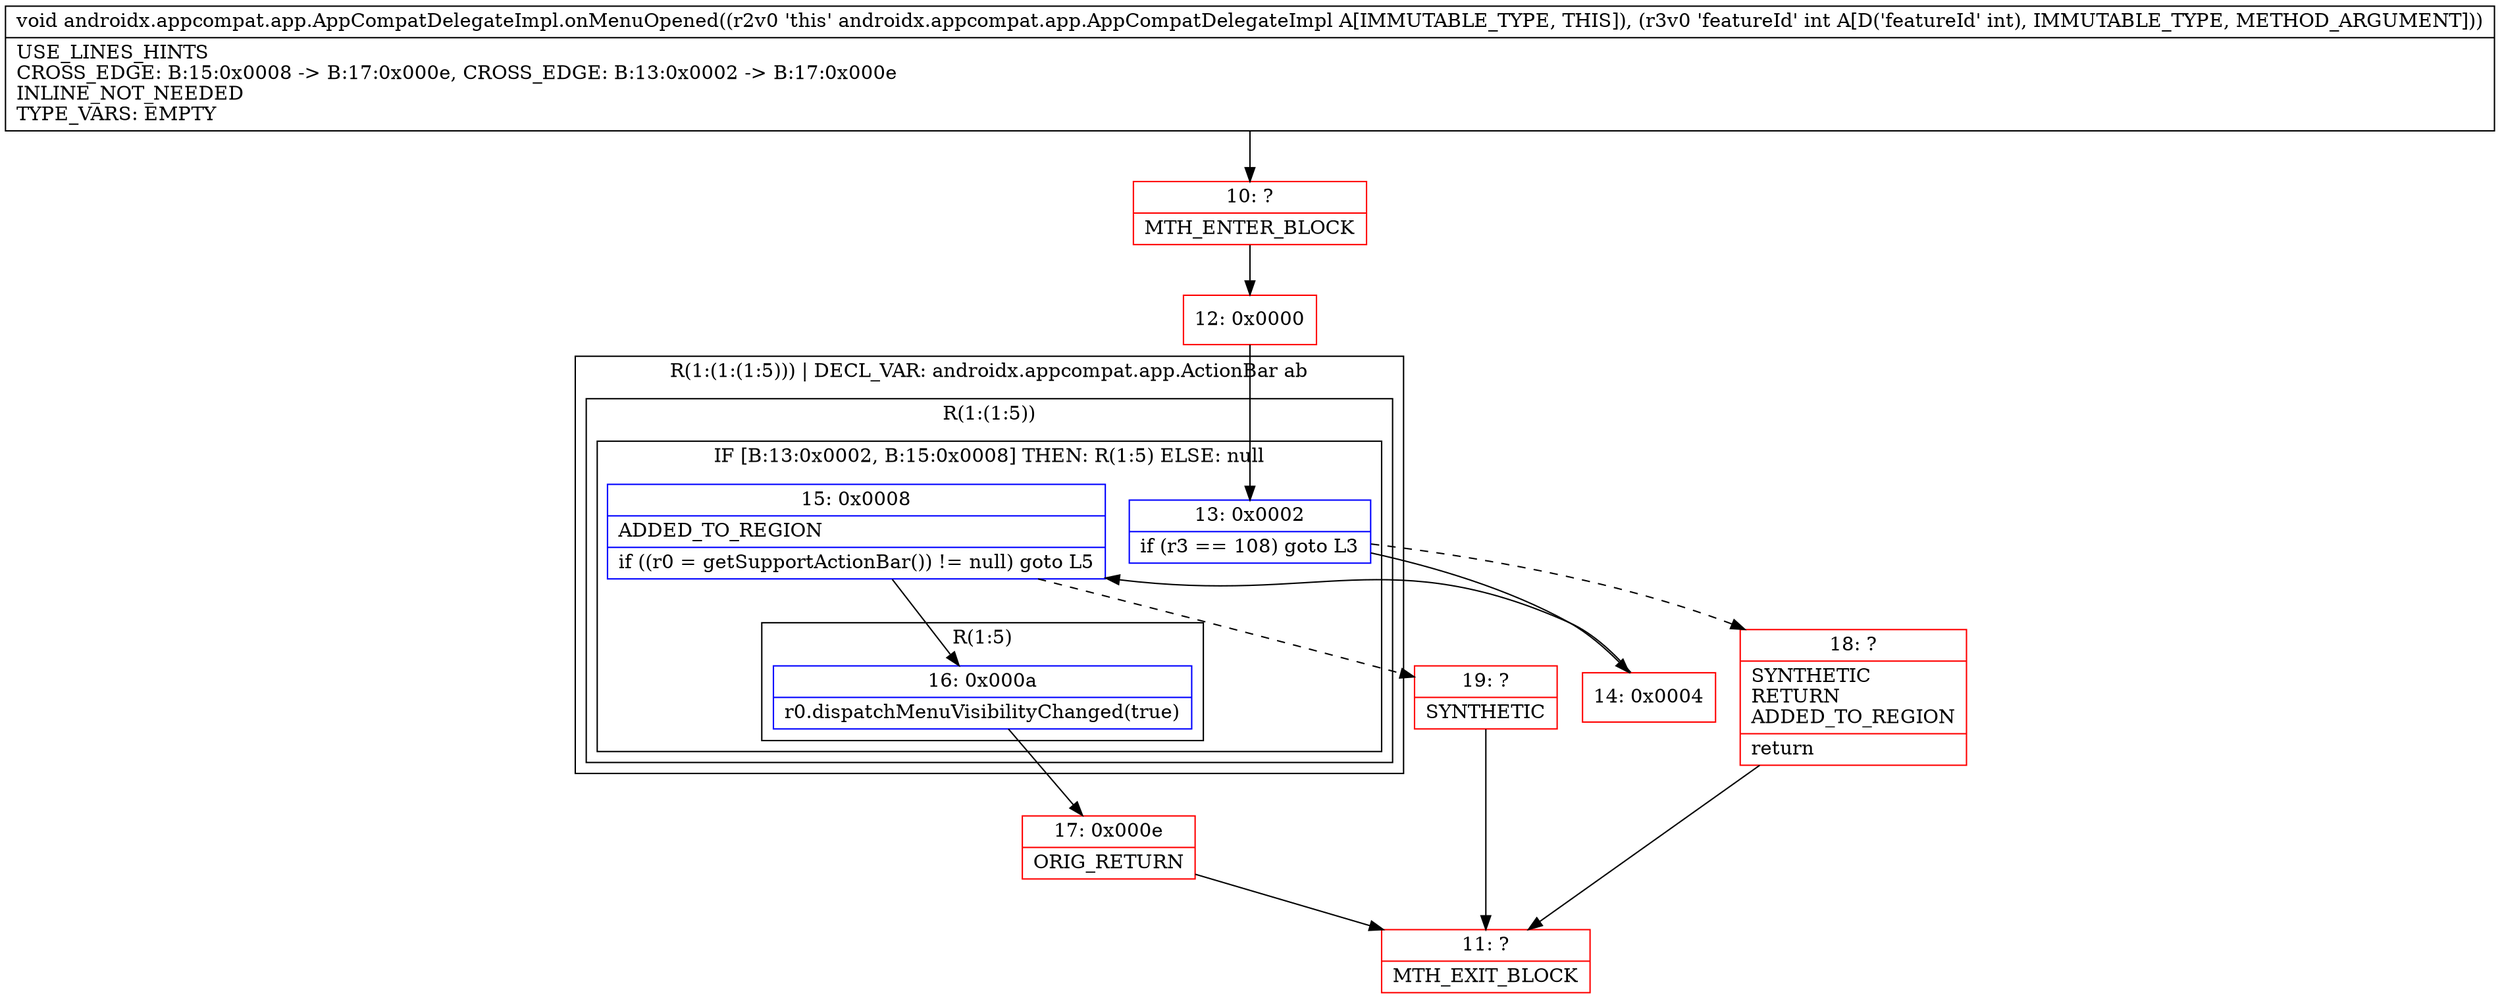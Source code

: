 digraph "CFG forandroidx.appcompat.app.AppCompatDelegateImpl.onMenuOpened(I)V" {
subgraph cluster_Region_1189643569 {
label = "R(1:(1:(1:5))) | DECL_VAR: androidx.appcompat.app.ActionBar ab\l";
node [shape=record,color=blue];
subgraph cluster_Region_1394826560 {
label = "R(1:(1:5))";
node [shape=record,color=blue];
subgraph cluster_IfRegion_1104332647 {
label = "IF [B:13:0x0002, B:15:0x0008] THEN: R(1:5) ELSE: null";
node [shape=record,color=blue];
Node_13 [shape=record,label="{13\:\ 0x0002|if (r3 == 108) goto L3\l}"];
Node_15 [shape=record,label="{15\:\ 0x0008|ADDED_TO_REGION\l|if ((r0 = getSupportActionBar()) != null) goto L5\l}"];
subgraph cluster_Region_1107111946 {
label = "R(1:5)";
node [shape=record,color=blue];
Node_16 [shape=record,label="{16\:\ 0x000a|r0.dispatchMenuVisibilityChanged(true)\l}"];
}
}
}
}
Node_10 [shape=record,color=red,label="{10\:\ ?|MTH_ENTER_BLOCK\l}"];
Node_12 [shape=record,color=red,label="{12\:\ 0x0000}"];
Node_14 [shape=record,color=red,label="{14\:\ 0x0004}"];
Node_17 [shape=record,color=red,label="{17\:\ 0x000e|ORIG_RETURN\l}"];
Node_11 [shape=record,color=red,label="{11\:\ ?|MTH_EXIT_BLOCK\l}"];
Node_19 [shape=record,color=red,label="{19\:\ ?|SYNTHETIC\l}"];
Node_18 [shape=record,color=red,label="{18\:\ ?|SYNTHETIC\lRETURN\lADDED_TO_REGION\l|return\l}"];
MethodNode[shape=record,label="{void androidx.appcompat.app.AppCompatDelegateImpl.onMenuOpened((r2v0 'this' androidx.appcompat.app.AppCompatDelegateImpl A[IMMUTABLE_TYPE, THIS]), (r3v0 'featureId' int A[D('featureId' int), IMMUTABLE_TYPE, METHOD_ARGUMENT]))  | USE_LINES_HINTS\lCROSS_EDGE: B:15:0x0008 \-\> B:17:0x000e, CROSS_EDGE: B:13:0x0002 \-\> B:17:0x000e\lINLINE_NOT_NEEDED\lTYPE_VARS: EMPTY\l}"];
MethodNode -> Node_10;Node_13 -> Node_14;
Node_13 -> Node_18[style=dashed];
Node_15 -> Node_16;
Node_15 -> Node_19[style=dashed];
Node_16 -> Node_17;
Node_10 -> Node_12;
Node_12 -> Node_13;
Node_14 -> Node_15;
Node_17 -> Node_11;
Node_19 -> Node_11;
Node_18 -> Node_11;
}

